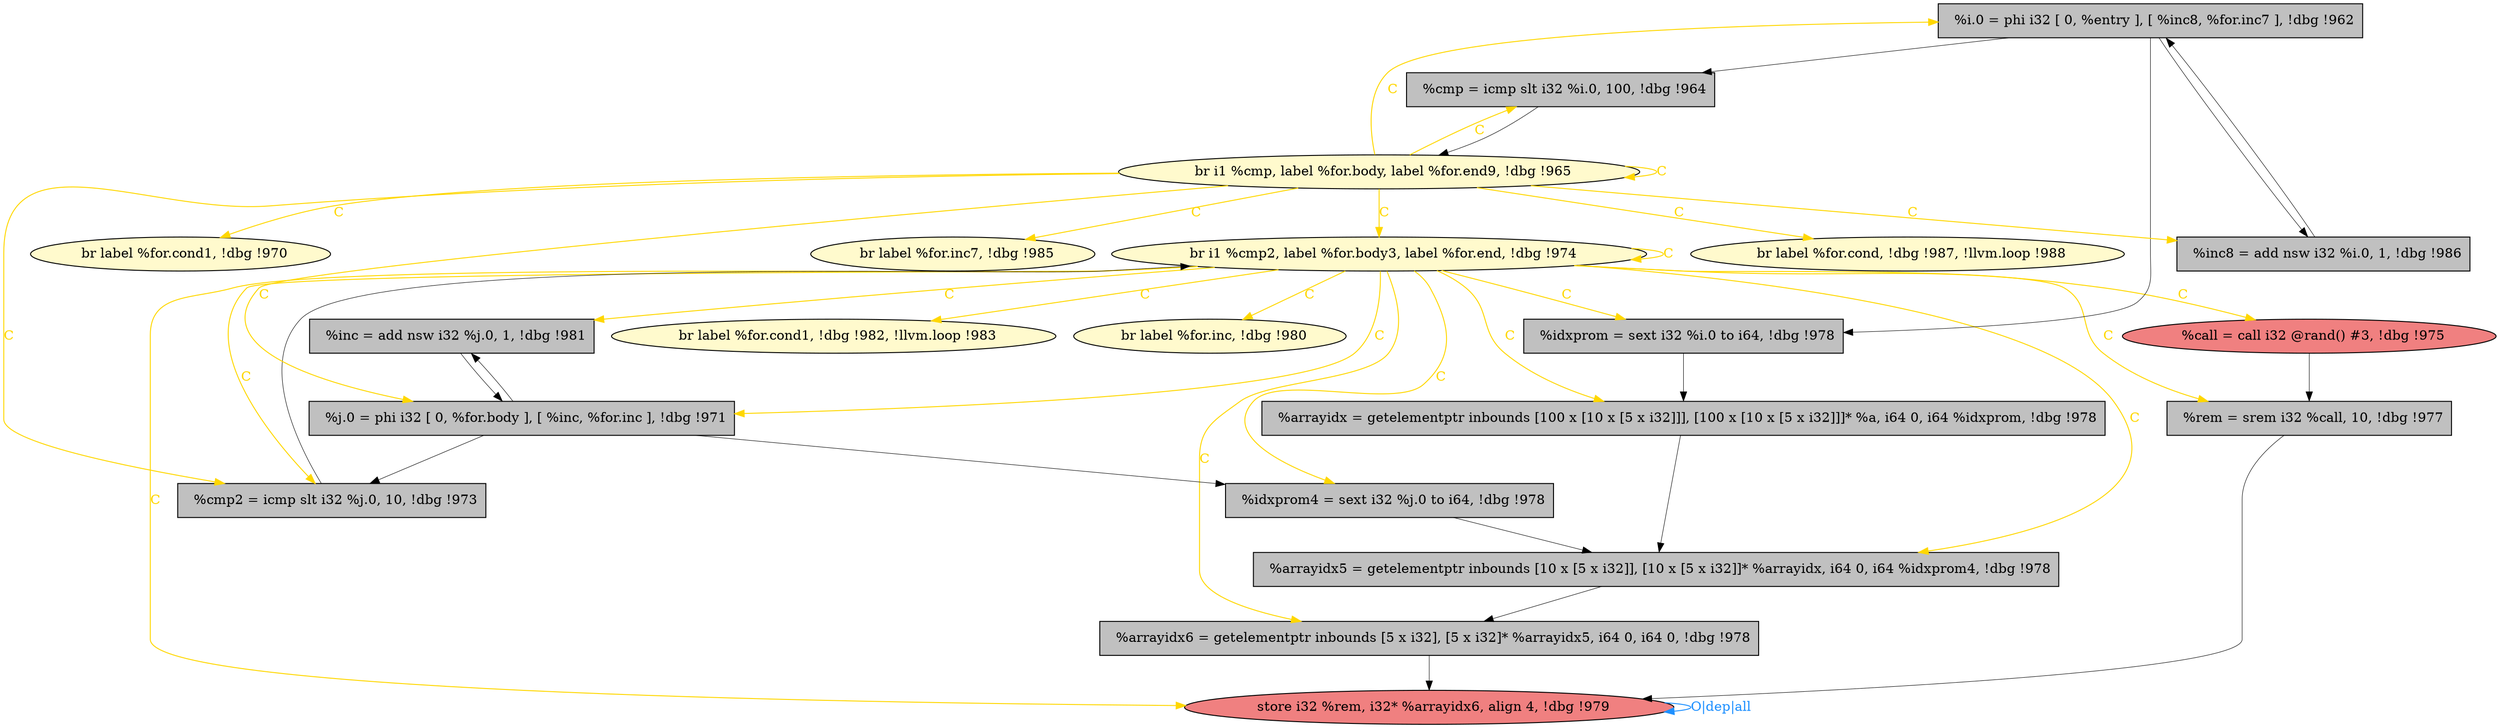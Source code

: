 
digraph G {


node391 [fillcolor=lemonchiffon,label="  br i1 %cmp2, label %for.body3, label %for.end, !dbg !974",shape=ellipse,style=filled ]
node389 [fillcolor=grey,label="  %cmp = icmp slt i32 %i.0, 100, !dbg !964",shape=rectangle,style=filled ]
node390 [fillcolor=grey,label="  %inc8 = add nsw i32 %i.0, 1, !dbg !986",shape=rectangle,style=filled ]
node376 [fillcolor=grey,label="  %inc = add nsw i32 %j.0, 1, !dbg !981",shape=rectangle,style=filled ]
node382 [fillcolor=lightcoral,label="  store i32 %rem, i32* %arrayidx6, align 4, !dbg !979",shape=ellipse,style=filled ]
node375 [fillcolor=grey,label="  %rem = srem i32 %call, 10, !dbg !977",shape=rectangle,style=filled ]
node373 [fillcolor=grey,label="  %idxprom = sext i32 %i.0 to i64, !dbg !978",shape=rectangle,style=filled ]
node381 [fillcolor=grey,label="  %arrayidx5 = getelementptr inbounds [10 x [5 x i32]], [10 x [5 x i32]]* %arrayidx, i64 0, i64 %idxprom4, !dbg !978",shape=rectangle,style=filled ]
node374 [fillcolor=grey,label="  %arrayidx6 = getelementptr inbounds [5 x i32], [5 x i32]* %arrayidx5, i64 0, i64 0, !dbg !978",shape=rectangle,style=filled ]
node372 [fillcolor=grey,label="  %idxprom4 = sext i32 %j.0 to i64, !dbg !978",shape=rectangle,style=filled ]
node377 [fillcolor=grey,label="  %arrayidx = getelementptr inbounds [100 x [10 x [5 x i32]]], [100 x [10 x [5 x i32]]]* %a, i64 0, i64 %idxprom, !dbg !978",shape=rectangle,style=filled ]
node378 [fillcolor=lemonchiffon,label="  br label %for.inc7, !dbg !985",shape=ellipse,style=filled ]
node392 [fillcolor=lemonchiffon,label="  br label %for.cond, !dbg !987, !llvm.loop !988",shape=ellipse,style=filled ]
node386 [fillcolor=lightcoral,label="  %call = call i32 @rand() #3, !dbg !975",shape=ellipse,style=filled ]
node379 [fillcolor=grey,label="  %cmp2 = icmp slt i32 %j.0, 10, !dbg !973",shape=rectangle,style=filled ]
node388 [fillcolor=lemonchiffon,label="  br label %for.cond1, !dbg !982, !llvm.loop !983",shape=ellipse,style=filled ]
node384 [fillcolor=grey,label="  %i.0 = phi i32 [ 0, %entry ], [ %inc8, %for.inc7 ], !dbg !962",shape=rectangle,style=filled ]
node380 [fillcolor=lemonchiffon,label="  br label %for.inc, !dbg !980",shape=ellipse,style=filled ]
node383 [fillcolor=lemonchiffon,label="  br label %for.cond1, !dbg !970",shape=ellipse,style=filled ]
node385 [fillcolor=lemonchiffon,label="  br i1 %cmp, label %for.body, label %for.end9, !dbg !965",shape=ellipse,style=filled ]
node387 [fillcolor=grey,label="  %j.0 = phi i32 [ 0, %for.body ], [ %inc, %for.inc ], !dbg !971",shape=rectangle,style=filled ]

node391->node376 [style=solid,color=gold,label="C",penwidth=1.0,fontcolor=gold ]
node391->node386 [style=solid,color=gold,label="C",penwidth=1.0,fontcolor=gold ]
node390->node384 [style=solid,color=black,label="",penwidth=0.5,fontcolor=black ]
node382->node382 [style=solid,color=dodgerblue,label="O|dep|all",penwidth=1.0,fontcolor=dodgerblue ]
node381->node374 [style=solid,color=black,label="",penwidth=0.5,fontcolor=black ]
node391->node377 [style=solid,color=gold,label="C",penwidth=1.0,fontcolor=gold ]
node385->node387 [style=solid,color=gold,label="C",penwidth=1.0,fontcolor=gold ]
node384->node389 [style=solid,color=black,label="",penwidth=0.5,fontcolor=black ]
node379->node391 [style=solid,color=black,label="",penwidth=0.5,fontcolor=black ]
node376->node387 [style=solid,color=black,label="",penwidth=0.5,fontcolor=black ]
node372->node381 [style=solid,color=black,label="",penwidth=0.5,fontcolor=black ]
node385->node389 [style=solid,color=gold,label="C",penwidth=1.0,fontcolor=gold ]
node391->node391 [style=solid,color=gold,label="C",penwidth=1.0,fontcolor=gold ]
node377->node381 [style=solid,color=black,label="",penwidth=0.5,fontcolor=black ]
node389->node385 [style=solid,color=black,label="",penwidth=0.5,fontcolor=black ]
node385->node392 [style=solid,color=gold,label="C",penwidth=1.0,fontcolor=gold ]
node391->node375 [style=solid,color=gold,label="C",penwidth=1.0,fontcolor=gold ]
node385->node390 [style=solid,color=gold,label="C",penwidth=1.0,fontcolor=gold ]
node387->node379 [style=solid,color=black,label="",penwidth=0.5,fontcolor=black ]
node385->node383 [style=solid,color=gold,label="C",penwidth=1.0,fontcolor=gold ]
node374->node382 [style=solid,color=black,label="",penwidth=0.5,fontcolor=black ]
node391->node380 [style=solid,color=gold,label="C",penwidth=1.0,fontcolor=gold ]
node391->node381 [style=solid,color=gold,label="C",penwidth=1.0,fontcolor=gold ]
node385->node378 [style=solid,color=gold,label="C",penwidth=1.0,fontcolor=gold ]
node385->node379 [style=solid,color=gold,label="C",penwidth=1.0,fontcolor=gold ]
node385->node391 [style=solid,color=gold,label="C",penwidth=1.0,fontcolor=gold ]
node391->node374 [style=solid,color=gold,label="C",penwidth=1.0,fontcolor=gold ]
node384->node390 [style=solid,color=black,label="",penwidth=0.5,fontcolor=black ]
node375->node382 [style=solid,color=black,label="",penwidth=0.5,fontcolor=black ]
node385->node385 [style=solid,color=gold,label="C",penwidth=1.0,fontcolor=gold ]
node373->node377 [style=solid,color=black,label="",penwidth=0.5,fontcolor=black ]
node391->node379 [style=solid,color=gold,label="C",penwidth=1.0,fontcolor=gold ]
node387->node372 [style=solid,color=black,label="",penwidth=0.5,fontcolor=black ]
node385->node384 [style=solid,color=gold,label="C",penwidth=1.0,fontcolor=gold ]
node391->node382 [style=solid,color=gold,label="C",penwidth=1.0,fontcolor=gold ]
node387->node376 [style=solid,color=black,label="",penwidth=0.5,fontcolor=black ]
node386->node375 [style=solid,color=black,label="",penwidth=0.5,fontcolor=black ]
node391->node388 [style=solid,color=gold,label="C",penwidth=1.0,fontcolor=gold ]
node391->node372 [style=solid,color=gold,label="C",penwidth=1.0,fontcolor=gold ]
node391->node373 [style=solid,color=gold,label="C",penwidth=1.0,fontcolor=gold ]
node384->node373 [style=solid,color=black,label="",penwidth=0.5,fontcolor=black ]
node391->node387 [style=solid,color=gold,label="C",penwidth=1.0,fontcolor=gold ]


}
